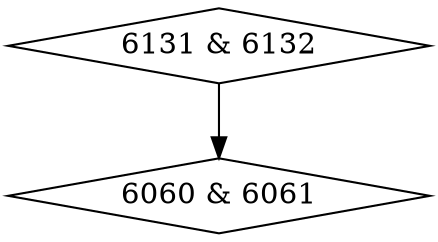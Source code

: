 digraph {
0 [label = "6060 & 6061", shape = diamond];
1 [label = "6131 & 6132", shape = diamond];
1->0;
}
